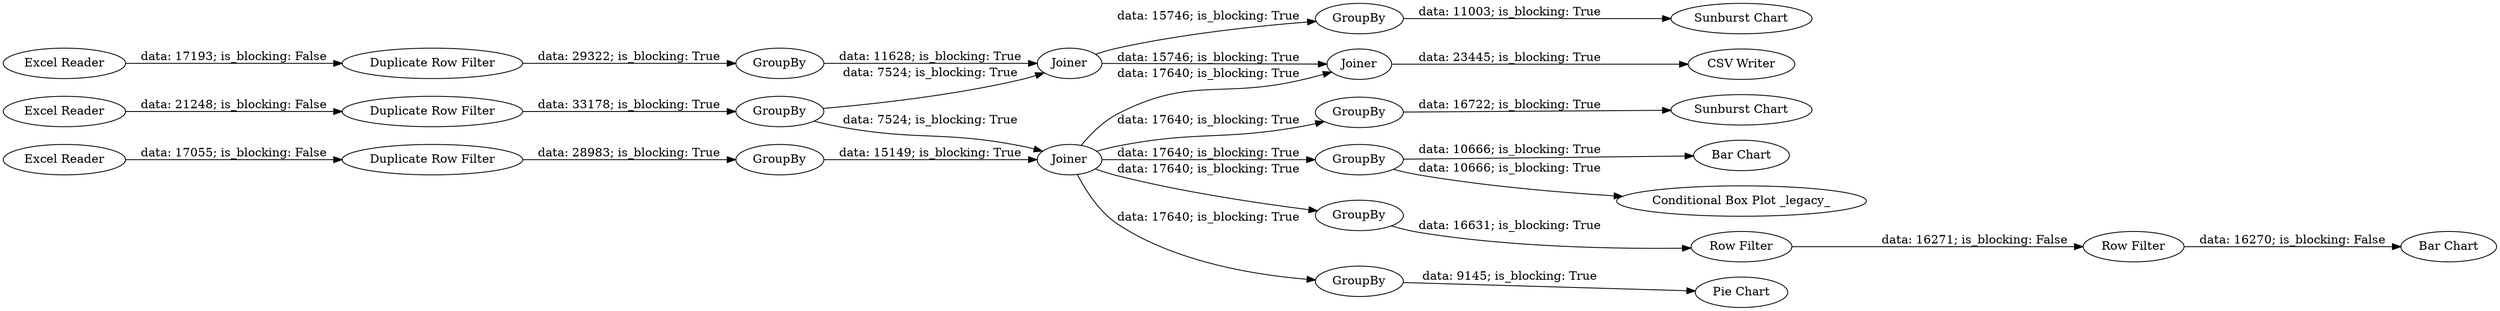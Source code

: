 digraph {
	"-8792836127624836634_36" [label="Conditional Box Plot _legacy_"]
	"-8792836127624836634_35" [label=GroupBy]
	"-8792836127624836634_2" [label="Excel Reader"]
	"-8792836127624836634_29" [label=Joiner]
	"-8792836127624836634_10" [label=GroupBy]
	"-8792836127624836634_6" [label=GroupBy]
	"-8792836127624836634_17" [label=GroupBy]
	"-8792836127624836634_37" [label="CSV Writer"]
	"-8792836127624836634_27" [label="Duplicate Row Filter"]
	"-8792836127624836634_31" [label="Bar Chart"]
	"-8792836127624836634_18" [label="Bar Chart"]
	"-8792836127624836634_21" [label="Sunburst Chart"]
	"-8792836127624836634_26" [label="Duplicate Row Filter"]
	"-8792836127624836634_3" [label="Excel Reader"]
	"-8792836127624836634_5" [label=GroupBy]
	"-8792836127624836634_39" [label="Row Filter"]
	"-8792836127624836634_13" [label=Joiner]
	"-8792836127624836634_9" [label=Joiner]
	"-8792836127624836634_4" [label=GroupBy]
	"-8792836127624836634_44" [label=GroupBy]
	"-8792836127624836634_45" [label="Sunburst Chart"]
	"-8792836127624836634_38" [label="Row Filter"]
	"-8792836127624836634_40" [label="Pie Chart"]
	"-8792836127624836634_19" [label=GroupBy]
	"-8792836127624836634_1" [label="Excel Reader"]
	"-8792836127624836634_28" [label="Duplicate Row Filter"]
	"-8792836127624836634_39" -> "-8792836127624836634_31" [label="data: 16270; is_blocking: False"]
	"-8792836127624836634_3" -> "-8792836127624836634_28" [label="data: 21248; is_blocking: False"]
	"-8792836127624836634_28" -> "-8792836127624836634_6" [label="data: 33178; is_blocking: True"]
	"-8792836127624836634_10" -> "-8792836127624836634_38" [label="data: 16631; is_blocking: True"]
	"-8792836127624836634_9" -> "-8792836127624836634_44" [label="data: 17640; is_blocking: True"]
	"-8792836127624836634_19" -> "-8792836127624836634_18" [label="data: 10666; is_blocking: True"]
	"-8792836127624836634_19" -> "-8792836127624836634_36" [label="data: 10666; is_blocking: True"]
	"-8792836127624836634_9" -> "-8792836127624836634_29" [label="data: 17640; is_blocking: True"]
	"-8792836127624836634_5" -> "-8792836127624836634_9" [label="data: 15149; is_blocking: True"]
	"-8792836127624836634_9" -> "-8792836127624836634_10" [label="data: 17640; is_blocking: True"]
	"-8792836127624836634_29" -> "-8792836127624836634_37" [label="data: 23445; is_blocking: True"]
	"-8792836127624836634_13" -> "-8792836127624836634_35" [label="data: 15746; is_blocking: True"]
	"-8792836127624836634_9" -> "-8792836127624836634_19" [label="data: 17640; is_blocking: True"]
	"-8792836127624836634_9" -> "-8792836127624836634_17" [label="data: 17640; is_blocking: True"]
	"-8792836127624836634_35" -> "-8792836127624836634_21" [label="data: 11003; is_blocking: True"]
	"-8792836127624836634_27" -> "-8792836127624836634_5" [label="data: 28983; is_blocking: True"]
	"-8792836127624836634_26" -> "-8792836127624836634_4" [label="data: 29322; is_blocking: True"]
	"-8792836127624836634_13" -> "-8792836127624836634_29" [label="data: 15746; is_blocking: True"]
	"-8792836127624836634_17" -> "-8792836127624836634_40" [label="data: 9145; is_blocking: True"]
	"-8792836127624836634_6" -> "-8792836127624836634_9" [label="data: 7524; is_blocking: True"]
	"-8792836127624836634_2" -> "-8792836127624836634_27" [label="data: 17055; is_blocking: False"]
	"-8792836127624836634_44" -> "-8792836127624836634_45" [label="data: 16722; is_blocking: True"]
	"-8792836127624836634_1" -> "-8792836127624836634_26" [label="data: 17193; is_blocking: False"]
	"-8792836127624836634_6" -> "-8792836127624836634_13" [label="data: 7524; is_blocking: True"]
	"-8792836127624836634_4" -> "-8792836127624836634_13" [label="data: 11628; is_blocking: True"]
	"-8792836127624836634_38" -> "-8792836127624836634_39" [label="data: 16271; is_blocking: False"]
	rankdir=LR
}
